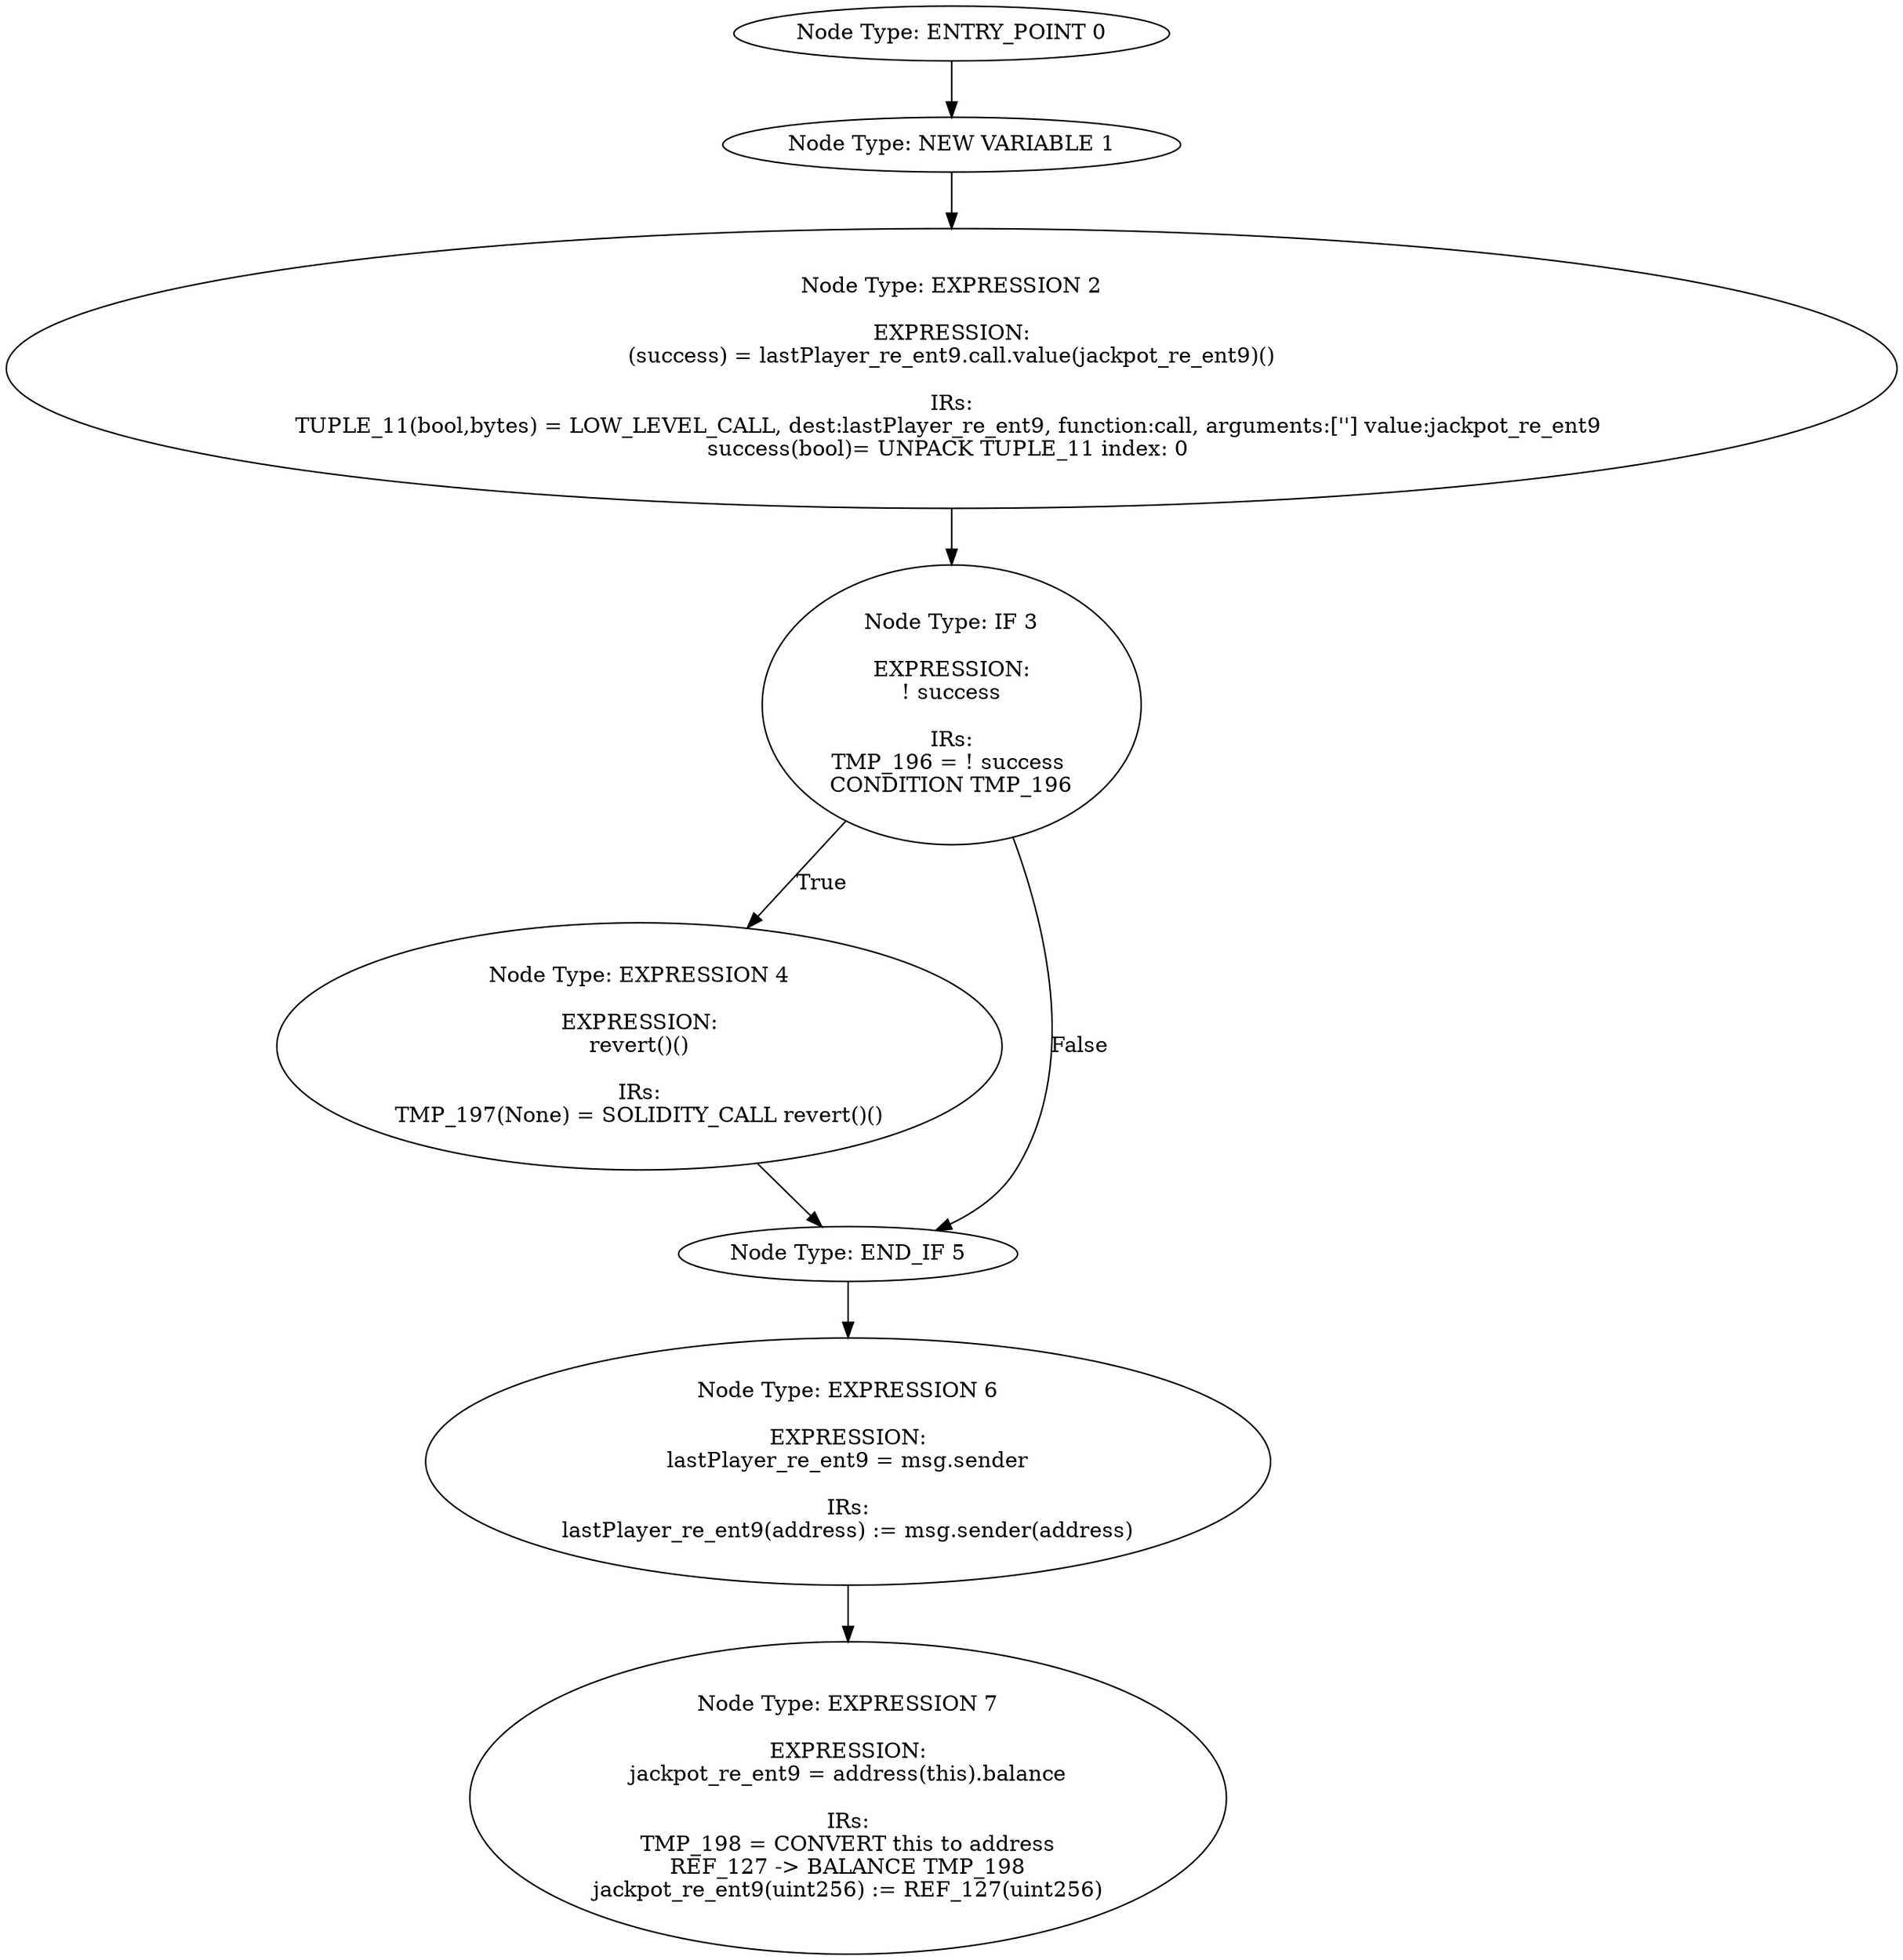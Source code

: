 digraph{
0[label="Node Type: ENTRY_POINT 0
"];
0->1;
1[label="Node Type: NEW VARIABLE 1
"];
1->2;
2[label="Node Type: EXPRESSION 2

EXPRESSION:
(success) = lastPlayer_re_ent9.call.value(jackpot_re_ent9)()

IRs:
TUPLE_11(bool,bytes) = LOW_LEVEL_CALL, dest:lastPlayer_re_ent9, function:call, arguments:[''] value:jackpot_re_ent9 
success(bool)= UNPACK TUPLE_11 index: 0 "];
2->3;
3[label="Node Type: IF 3

EXPRESSION:
! success

IRs:
TMP_196 = ! success 
CONDITION TMP_196"];
3->4[label="True"];
3->5[label="False"];
4[label="Node Type: EXPRESSION 4

EXPRESSION:
revert()()

IRs:
TMP_197(None) = SOLIDITY_CALL revert()()"];
4->5;
5[label="Node Type: END_IF 5
"];
5->6;
6[label="Node Type: EXPRESSION 6

EXPRESSION:
lastPlayer_re_ent9 = msg.sender

IRs:
lastPlayer_re_ent9(address) := msg.sender(address)"];
6->7;
7[label="Node Type: EXPRESSION 7

EXPRESSION:
jackpot_re_ent9 = address(this).balance

IRs:
TMP_198 = CONVERT this to address
REF_127 -> BALANCE TMP_198
jackpot_re_ent9(uint256) := REF_127(uint256)"];
}
